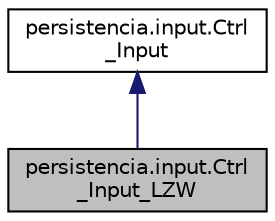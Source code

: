 digraph "persistencia.input.Ctrl_Input_LZW"
{
  edge [fontname="Helvetica",fontsize="10",labelfontname="Helvetica",labelfontsize="10"];
  node [fontname="Helvetica",fontsize="10",shape=record];
  Node2 [label="persistencia.input.Ctrl\l_Input_LZW",height=0.2,width=0.4,color="black", fillcolor="grey75", style="filled", fontcolor="black"];
  Node3 -> Node2 [dir="back",color="midnightblue",fontsize="10",style="solid",fontname="Helvetica"];
  Node3 [label="persistencia.input.Ctrl\l_Input",height=0.2,width=0.4,color="black", fillcolor="white", style="filled",URL="$classpersistencia_1_1input_1_1Ctrl__Input.html",tooltip="Classe de Ctrl_Input. "];
}
